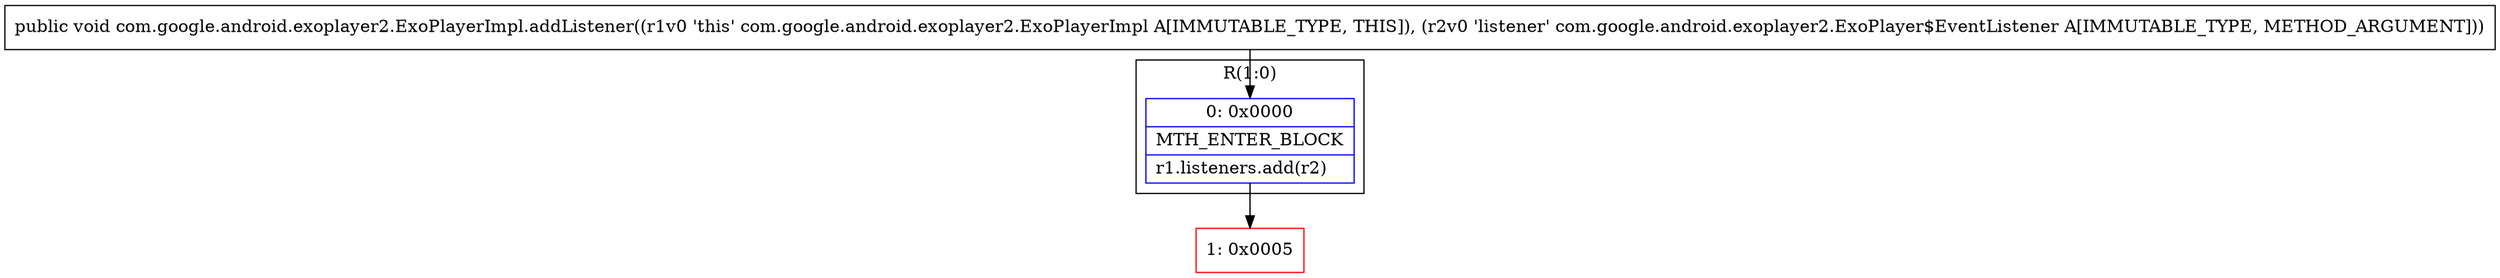 digraph "CFG forcom.google.android.exoplayer2.ExoPlayerImpl.addListener(Lcom\/google\/android\/exoplayer2\/ExoPlayer$EventListener;)V" {
subgraph cluster_Region_586160327 {
label = "R(1:0)";
node [shape=record,color=blue];
Node_0 [shape=record,label="{0\:\ 0x0000|MTH_ENTER_BLOCK\l|r1.listeners.add(r2)\l}"];
}
Node_1 [shape=record,color=red,label="{1\:\ 0x0005}"];
MethodNode[shape=record,label="{public void com.google.android.exoplayer2.ExoPlayerImpl.addListener((r1v0 'this' com.google.android.exoplayer2.ExoPlayerImpl A[IMMUTABLE_TYPE, THIS]), (r2v0 'listener' com.google.android.exoplayer2.ExoPlayer$EventListener A[IMMUTABLE_TYPE, METHOD_ARGUMENT])) }"];
MethodNode -> Node_0;
Node_0 -> Node_1;
}

